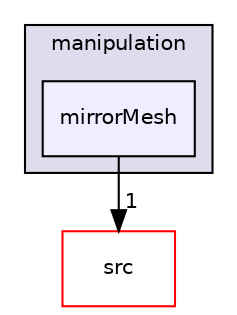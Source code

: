digraph "applications/utilities/mesh/manipulation/mirrorMesh" {
  bgcolor=transparent;
  compound=true
  node [ fontsize="10", fontname="Helvetica"];
  edge [ labelfontsize="10", labelfontname="Helvetica"];
  subgraph clusterdir_15449a1ef4a09517cc5e2efa6b11565e {
    graph [ bgcolor="#ddddee", pencolor="black", label="manipulation" fontname="Helvetica", fontsize="10", URL="dir_15449a1ef4a09517cc5e2efa6b11565e.html"]
  dir_871c95d7c17f9aad8b19f8a299151f00 [shape=box, label="mirrorMesh", style="filled", fillcolor="#eeeeff", pencolor="black", URL="dir_871c95d7c17f9aad8b19f8a299151f00.html"];
  }
  dir_68267d1309a1af8e8297ef4c3efbcdba [shape=box label="src" color="red" URL="dir_68267d1309a1af8e8297ef4c3efbcdba.html"];
  dir_871c95d7c17f9aad8b19f8a299151f00->dir_68267d1309a1af8e8297ef4c3efbcdba [headlabel="1", labeldistance=1.5 headhref="dir_000584_000735.html"];
}

